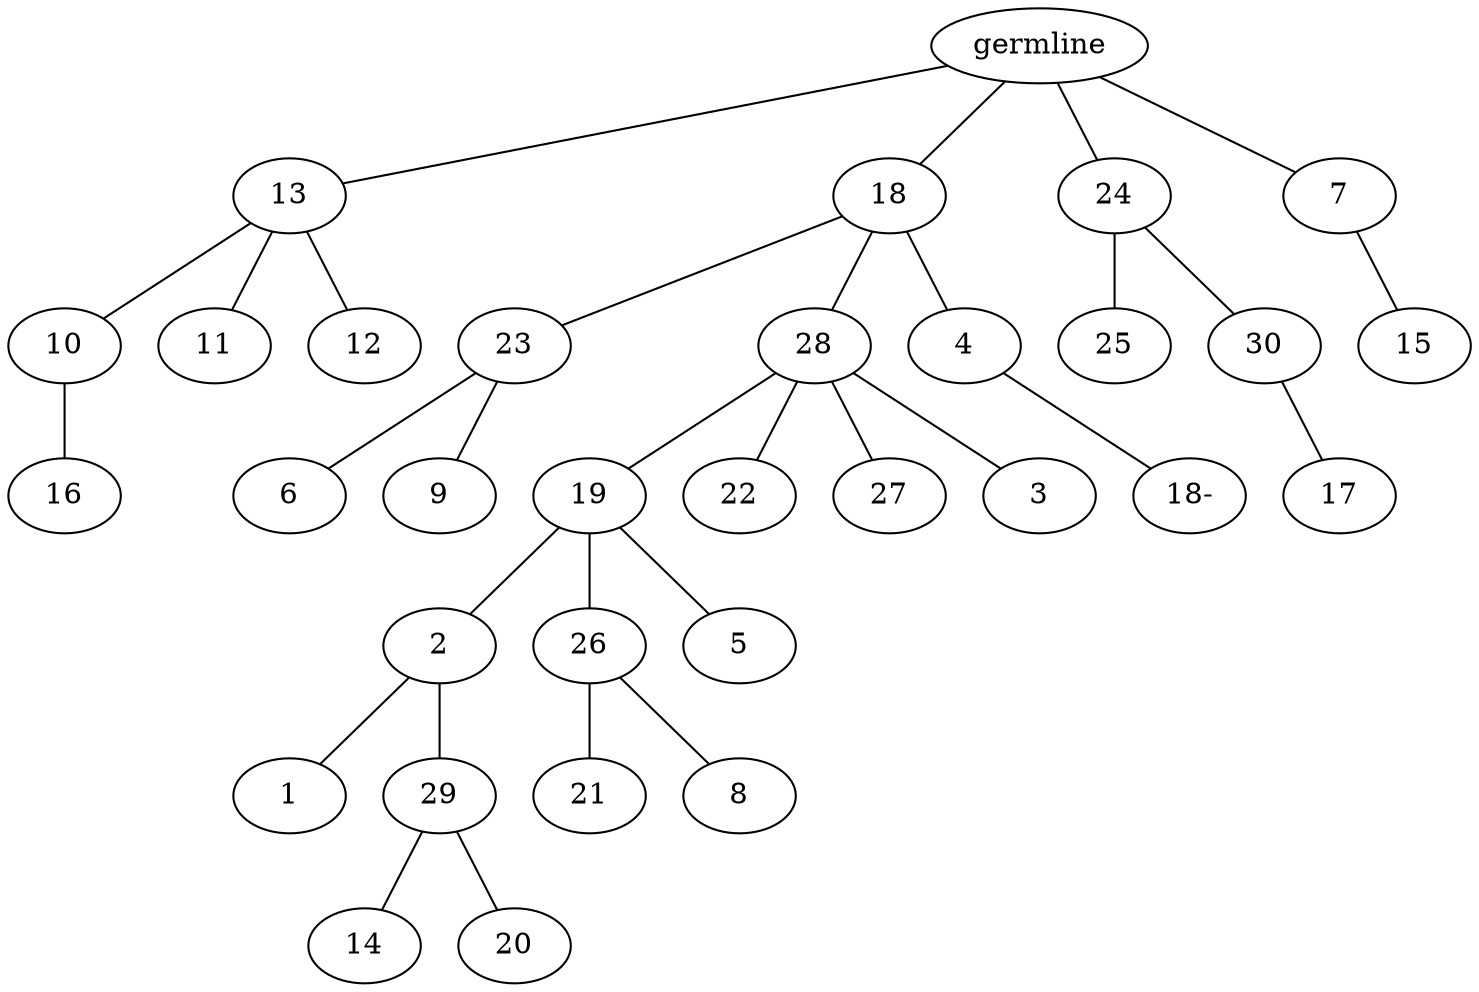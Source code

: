 graph tree {
    "140513595904160" [label="germline"];
    "140513595904832" [label="13"];
    "140513595905264" [label="10"];
    "140513595905696" [label="16"];
    "140513595905600" [label="11"];
    "140513595905360" [label="12"];
    "140513595905168" [label="18"];
    "140513595906512" [label="23"];
    "140513595907136" [label="6"];
    "140513595907472" [label="9"];
    "140513595906800" [label="28"];
    "140513596014800" [label="19"];
    "140513596015280" [label="2"];
    "140513596015712" [label="1"];
    "140513596015808" [label="29"];
    "140513596016336" [label="14"];
    "140513596016480" [label="20"];
    "140513596015376" [label="26"];
    "140513596017104" [label="21"];
    "140513596017056" [label="8"];
    "140513596015616" [label="5"];
    "140513596015088" [label="22"];
    "140513596014896" [label="27"];
    "140513596017920" [label="3"];
    "140513595906944" [label="4"];
    "140513595907568" [label="18-"];
    "140513595906416" [label="24"];
    "140513596023136" [label="25"];
    "140513596023232" [label="30"];
    "140513596023808" [label="17"];
    "140513595904928" [label="7"];
    "140513596024240" [label="15"];
    "140513595904160" -- "140513595904832";
    "140513595904160" -- "140513595905168";
    "140513595904160" -- "140513595906416";
    "140513595904160" -- "140513595904928";
    "140513595904832" -- "140513595905264";
    "140513595904832" -- "140513595905600";
    "140513595904832" -- "140513595905360";
    "140513595905264" -- "140513595905696";
    "140513595905168" -- "140513595906512";
    "140513595905168" -- "140513595906800";
    "140513595905168" -- "140513595906944";
    "140513595906512" -- "140513595907136";
    "140513595906512" -- "140513595907472";
    "140513595906800" -- "140513596014800";
    "140513595906800" -- "140513596015088";
    "140513595906800" -- "140513596014896";
    "140513595906800" -- "140513596017920";
    "140513596014800" -- "140513596015280";
    "140513596014800" -- "140513596015376";
    "140513596014800" -- "140513596015616";
    "140513596015280" -- "140513596015712";
    "140513596015280" -- "140513596015808";
    "140513596015808" -- "140513596016336";
    "140513596015808" -- "140513596016480";
    "140513596015376" -- "140513596017104";
    "140513596015376" -- "140513596017056";
    "140513595906944" -- "140513595907568";
    "140513595906416" -- "140513596023136";
    "140513595906416" -- "140513596023232";
    "140513596023232" -- "140513596023808";
    "140513595904928" -- "140513596024240";
}
